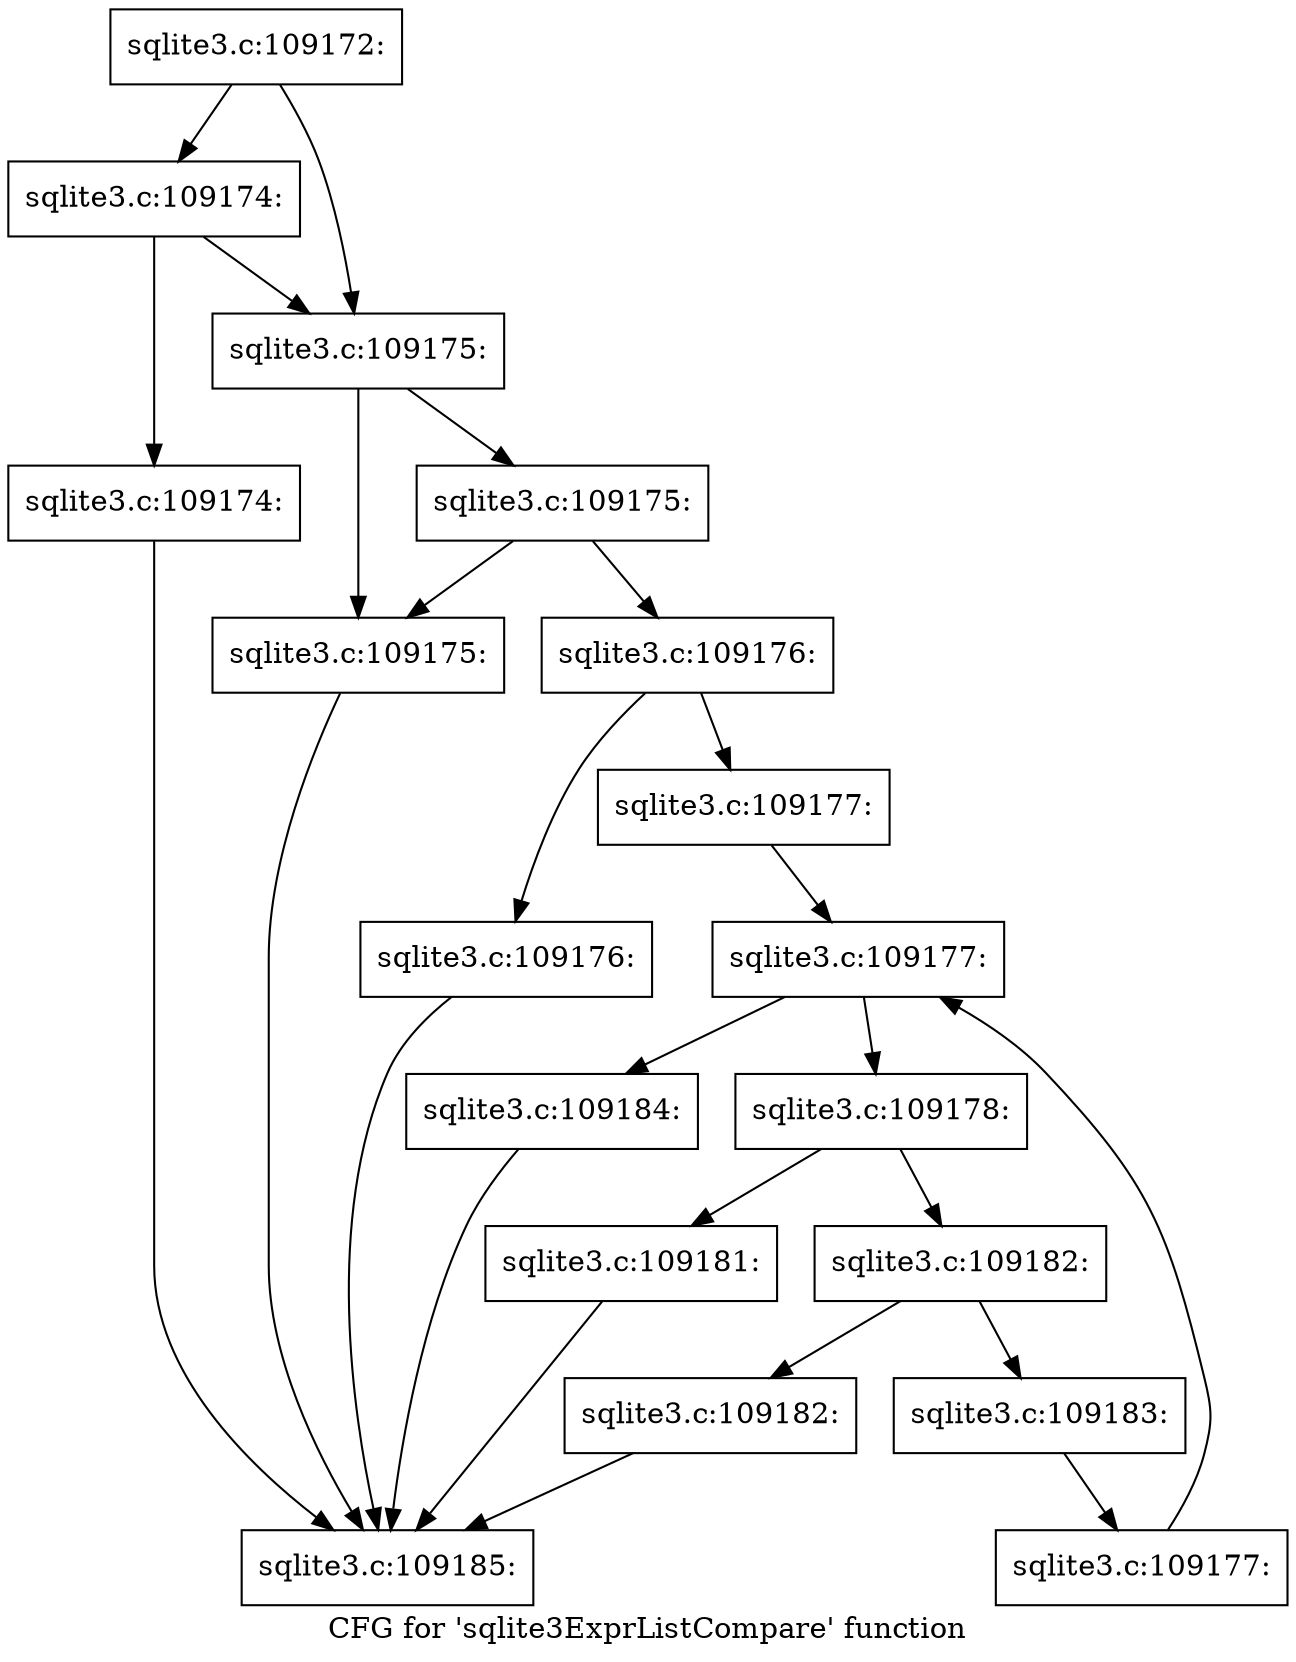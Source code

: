 digraph "CFG for 'sqlite3ExprListCompare' function" {
	label="CFG for 'sqlite3ExprListCompare' function";

	Node0x55c0f8b98390 [shape=record,label="{sqlite3.c:109172:}"];
	Node0x55c0f8b98390 -> Node0x55c0f8ba1040;
	Node0x55c0f8b98390 -> Node0x55c0f8ba0ff0;
	Node0x55c0f8ba1040 [shape=record,label="{sqlite3.c:109174:}"];
	Node0x55c0f8ba1040 -> Node0x55c0f8ba0fa0;
	Node0x55c0f8ba1040 -> Node0x55c0f8ba0ff0;
	Node0x55c0f8ba0fa0 [shape=record,label="{sqlite3.c:109174:}"];
	Node0x55c0f8ba0fa0 -> Node0x55c0f8b98510;
	Node0x55c0f8ba0ff0 [shape=record,label="{sqlite3.c:109175:}"];
	Node0x55c0f8ba0ff0 -> Node0x55c0f8ba1770;
	Node0x55c0f8ba0ff0 -> Node0x55c0f8ba1810;
	Node0x55c0f8ba1810 [shape=record,label="{sqlite3.c:109175:}"];
	Node0x55c0f8ba1810 -> Node0x55c0f8ba1770;
	Node0x55c0f8ba1810 -> Node0x55c0f8ba17c0;
	Node0x55c0f8ba1770 [shape=record,label="{sqlite3.c:109175:}"];
	Node0x55c0f8ba1770 -> Node0x55c0f8b98510;
	Node0x55c0f8ba17c0 [shape=record,label="{sqlite3.c:109176:}"];
	Node0x55c0f8ba17c0 -> Node0x55c0f8ba1f40;
	Node0x55c0f8ba17c0 -> Node0x55c0f8ba1f90;
	Node0x55c0f8ba1f40 [shape=record,label="{sqlite3.c:109176:}"];
	Node0x55c0f8ba1f40 -> Node0x55c0f8b98510;
	Node0x55c0f8ba1f90 [shape=record,label="{sqlite3.c:109177:}"];
	Node0x55c0f8ba1f90 -> Node0x55c0f8ba28c0;
	Node0x55c0f8ba28c0 [shape=record,label="{sqlite3.c:109177:}"];
	Node0x55c0f8ba28c0 -> Node0x55c0f8ba2ae0;
	Node0x55c0f8ba28c0 -> Node0x55c0f8ba2710;
	Node0x55c0f8ba2ae0 [shape=record,label="{sqlite3.c:109178:}"];
	Node0x55c0f8ba2ae0 -> Node0x55c0f8ba43c0;
	Node0x55c0f8ba2ae0 -> Node0x55c0f8ba4410;
	Node0x55c0f8ba43c0 [shape=record,label="{sqlite3.c:109181:}"];
	Node0x55c0f8ba43c0 -> Node0x55c0f8b98510;
	Node0x55c0f8ba4410 [shape=record,label="{sqlite3.c:109182:}"];
	Node0x55c0f8ba4410 -> Node0x55c0f8ba5440;
	Node0x55c0f8ba4410 -> Node0x55c0f8ba5490;
	Node0x55c0f8ba5440 [shape=record,label="{sqlite3.c:109182:}"];
	Node0x55c0f8ba5440 -> Node0x55c0f8b98510;
	Node0x55c0f8ba5490 [shape=record,label="{sqlite3.c:109183:}"];
	Node0x55c0f8ba5490 -> Node0x55c0f8ba2a50;
	Node0x55c0f8ba2a50 [shape=record,label="{sqlite3.c:109177:}"];
	Node0x55c0f8ba2a50 -> Node0x55c0f8ba28c0;
	Node0x55c0f8ba2710 [shape=record,label="{sqlite3.c:109184:}"];
	Node0x55c0f8ba2710 -> Node0x55c0f8b98510;
	Node0x55c0f8b98510 [shape=record,label="{sqlite3.c:109185:}"];
}
